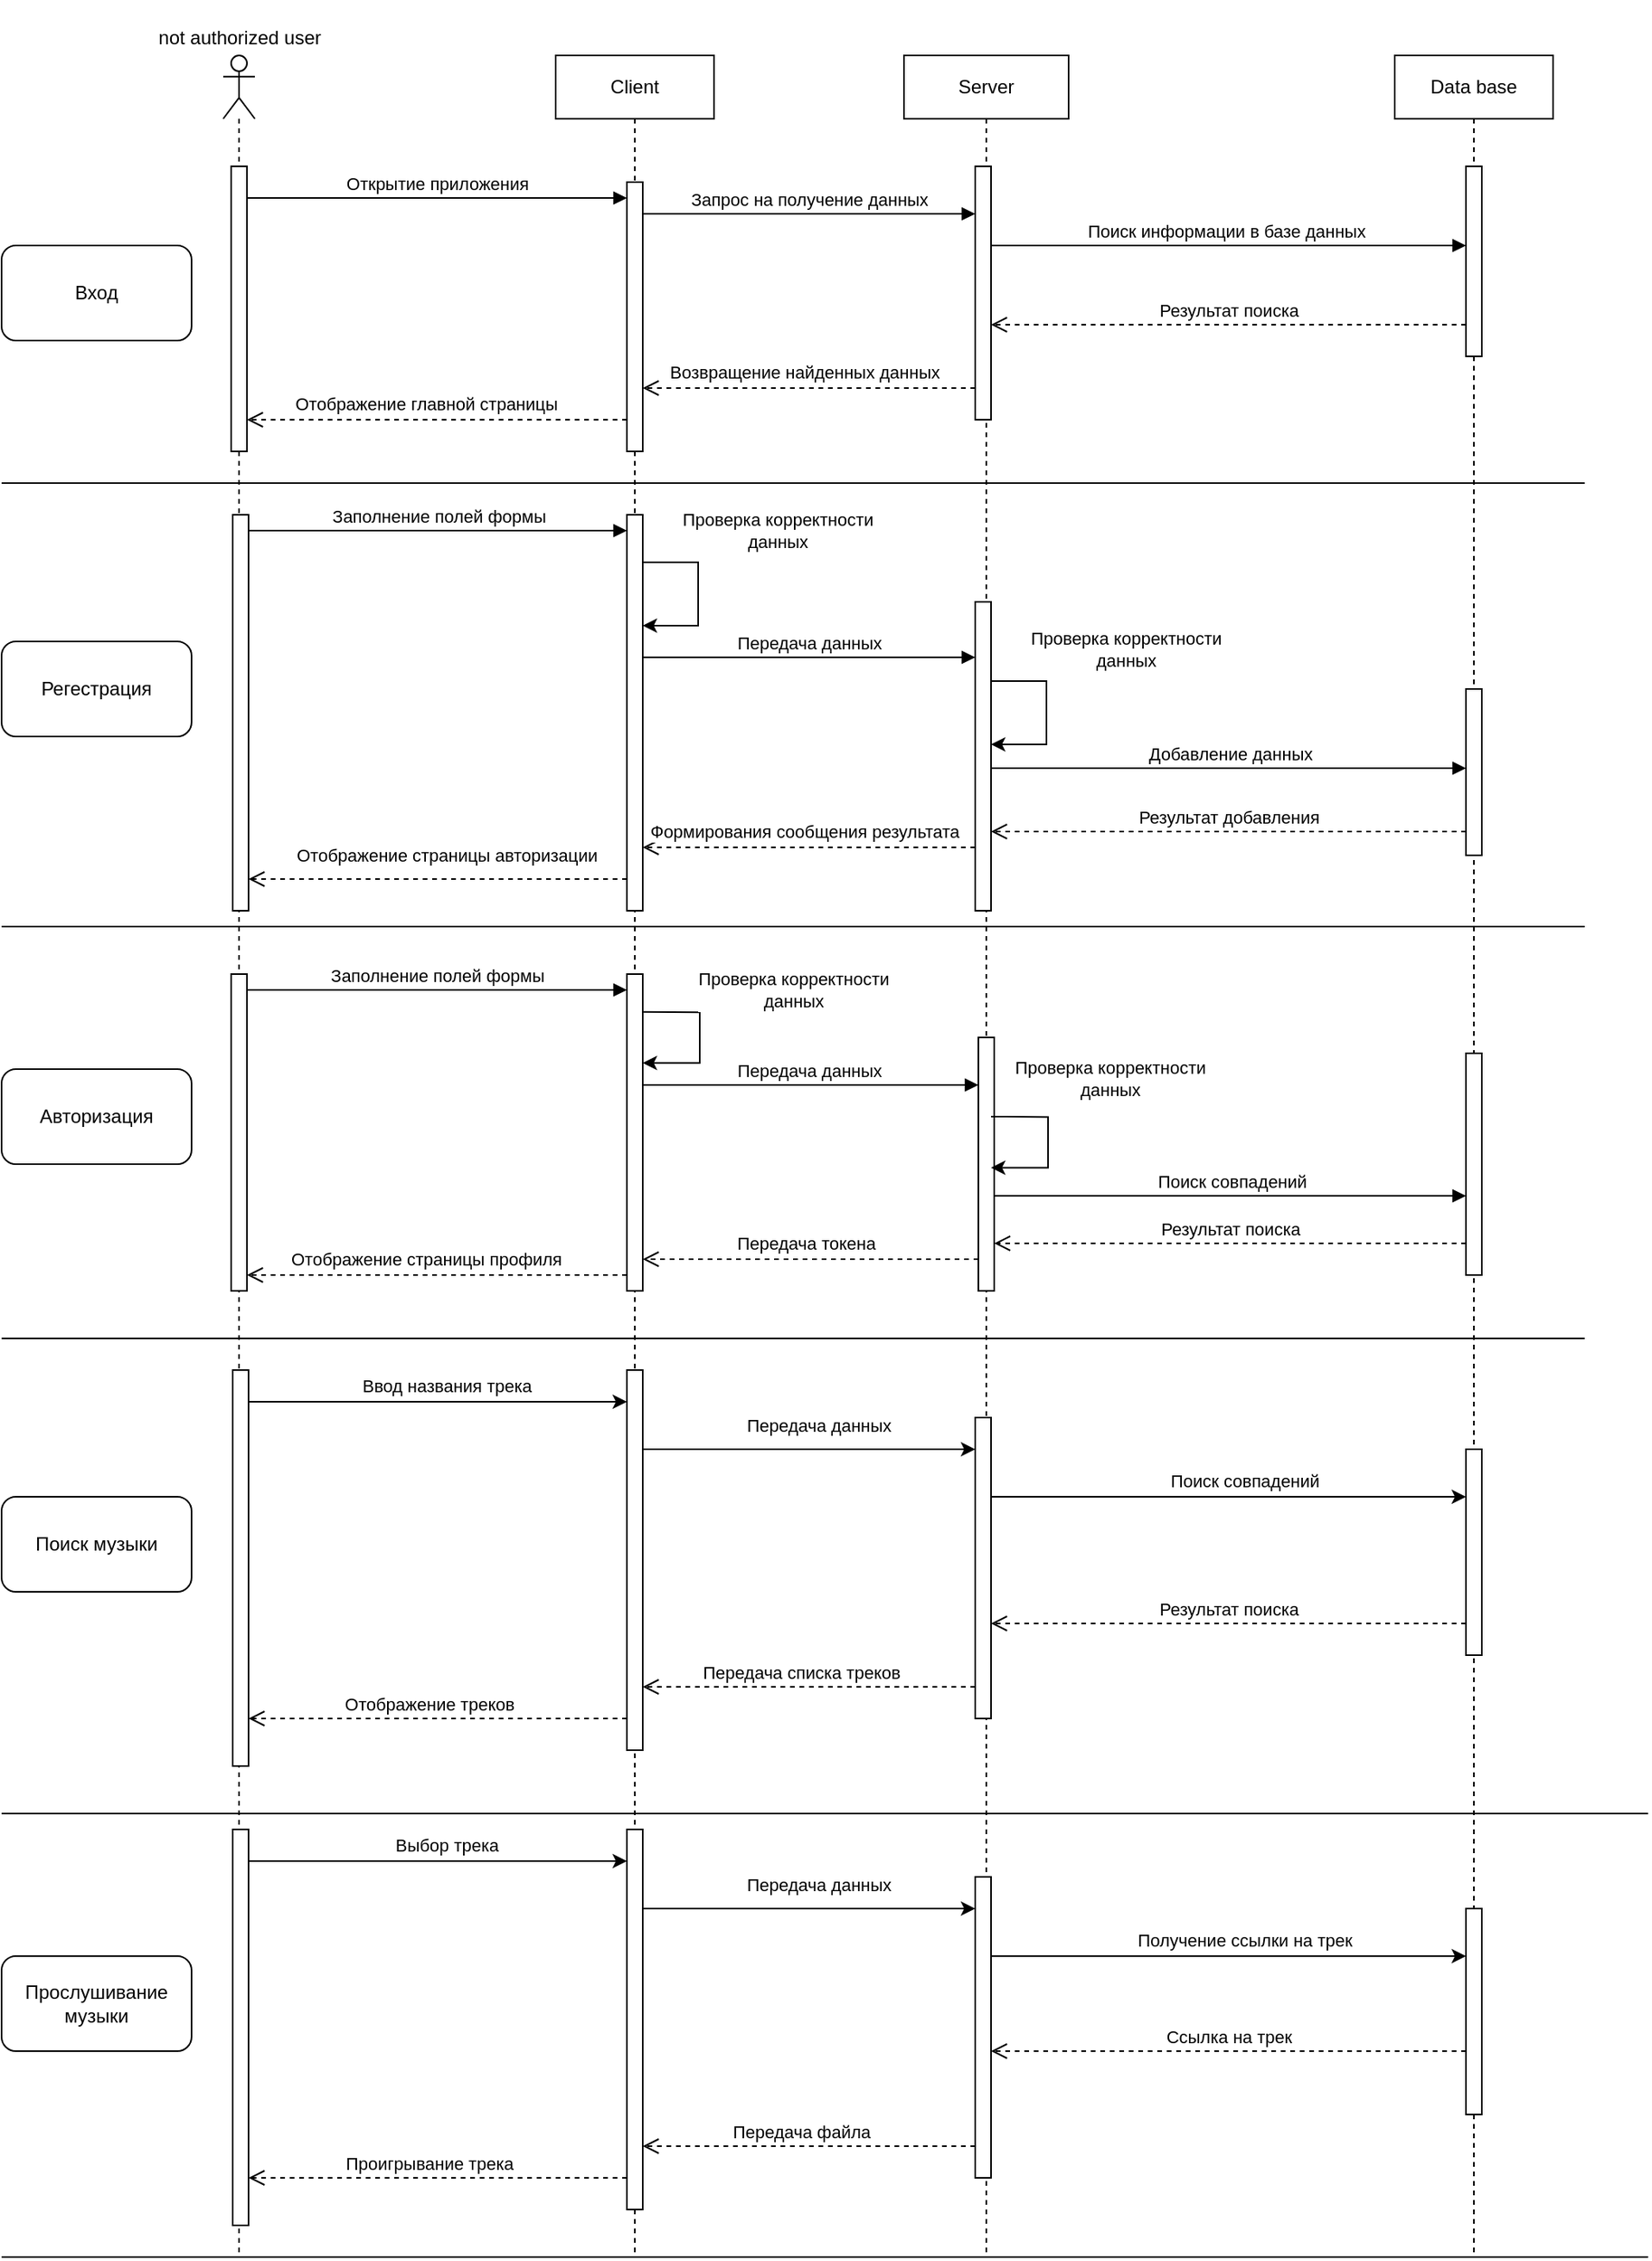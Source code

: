<mxfile version="20.8.16" type="device"><diagram name="Страница 1" id="j40RMhsLd_IYvLiX8hw7"><mxGraphModel dx="1847" dy="542" grid="1" gridSize="10" guides="1" tooltips="1" connect="1" arrows="1" fold="1" page="1" pageScale="1" pageWidth="827" pageHeight="1169" math="0" shadow="0"><root><mxCell id="0"/><mxCell id="1" parent="0"/><mxCell id="iPMy5QMGOHT-n5GZGXiw-1" value="" style="shape=umlLifeline;perimeter=lifelinePerimeter;whiteSpace=wrap;html=1;container=1;dropTarget=0;collapsible=0;recursiveResize=0;outlineConnect=0;portConstraint=eastwest;newEdgeStyle={&quot;edgeStyle&quot;:&quot;elbowEdgeStyle&quot;,&quot;elbow&quot;:&quot;vertical&quot;,&quot;curved&quot;:0,&quot;rounded&quot;:0};participant=umlActor;" vertex="1" parent="1"><mxGeometry x="100" y="50" width="20" height="1390" as="geometry"/></mxCell><mxCell id="iPMy5QMGOHT-n5GZGXiw-2" value="" style="html=1;points=[];perimeter=orthogonalPerimeter;outlineConnect=0;targetShapes=umlLifeline;portConstraint=eastwest;newEdgeStyle={&quot;edgeStyle&quot;:&quot;elbowEdgeStyle&quot;,&quot;elbow&quot;:&quot;vertical&quot;,&quot;curved&quot;:0,&quot;rounded&quot;:0};" vertex="1" parent="iPMy5QMGOHT-n5GZGXiw-1"><mxGeometry x="5" y="70" width="10" height="180" as="geometry"/></mxCell><mxCell id="iPMy5QMGOHT-n5GZGXiw-3" value="" style="html=1;points=[];perimeter=orthogonalPerimeter;outlineConnect=0;targetShapes=umlLifeline;portConstraint=eastwest;newEdgeStyle={&quot;edgeStyle&quot;:&quot;elbowEdgeStyle&quot;,&quot;elbow&quot;:&quot;vertical&quot;,&quot;curved&quot;:0,&quot;rounded&quot;:0};" vertex="1" parent="iPMy5QMGOHT-n5GZGXiw-1"><mxGeometry x="6" y="290" width="10" height="250" as="geometry"/></mxCell><mxCell id="iPMy5QMGOHT-n5GZGXiw-4" value="" style="html=1;points=[];perimeter=orthogonalPerimeter;outlineConnect=0;targetShapes=umlLifeline;portConstraint=eastwest;newEdgeStyle={&quot;edgeStyle&quot;:&quot;elbowEdgeStyle&quot;,&quot;elbow&quot;:&quot;vertical&quot;,&quot;curved&quot;:0,&quot;rounded&quot;:0};" vertex="1" parent="iPMy5QMGOHT-n5GZGXiw-1"><mxGeometry x="5" y="580" width="10" height="200" as="geometry"/></mxCell><mxCell id="iPMy5QMGOHT-n5GZGXiw-5" value="" style="html=1;points=[];perimeter=orthogonalPerimeter;outlineConnect=0;targetShapes=umlLifeline;portConstraint=eastwest;newEdgeStyle={&quot;edgeStyle&quot;:&quot;elbowEdgeStyle&quot;,&quot;elbow&quot;:&quot;vertical&quot;,&quot;curved&quot;:0,&quot;rounded&quot;:0};" vertex="1" parent="iPMy5QMGOHT-n5GZGXiw-1"><mxGeometry x="6" y="830" width="10" height="250" as="geometry"/></mxCell><mxCell id="iPMy5QMGOHT-n5GZGXiw-7" value="Client" style="shape=umlLifeline;perimeter=lifelinePerimeter;whiteSpace=wrap;html=1;container=1;dropTarget=0;collapsible=0;recursiveResize=0;outlineConnect=0;portConstraint=eastwest;newEdgeStyle={&quot;edgeStyle&quot;:&quot;elbowEdgeStyle&quot;,&quot;elbow&quot;:&quot;vertical&quot;,&quot;curved&quot;:0,&quot;rounded&quot;:0};" vertex="1" parent="1"><mxGeometry x="310" y="50" width="100" height="1390" as="geometry"/></mxCell><mxCell id="iPMy5QMGOHT-n5GZGXiw-8" value="" style="html=1;points=[];perimeter=orthogonalPerimeter;outlineConnect=0;targetShapes=umlLifeline;portConstraint=eastwest;newEdgeStyle={&quot;edgeStyle&quot;:&quot;elbowEdgeStyle&quot;,&quot;elbow&quot;:&quot;vertical&quot;,&quot;curved&quot;:0,&quot;rounded&quot;:0};" vertex="1" parent="iPMy5QMGOHT-n5GZGXiw-7"><mxGeometry x="45" y="80" width="10" height="170" as="geometry"/></mxCell><mxCell id="iPMy5QMGOHT-n5GZGXiw-9" value="" style="html=1;points=[];perimeter=orthogonalPerimeter;outlineConnect=0;targetShapes=umlLifeline;portConstraint=eastwest;newEdgeStyle={&quot;edgeStyle&quot;:&quot;elbowEdgeStyle&quot;,&quot;elbow&quot;:&quot;vertical&quot;,&quot;curved&quot;:0,&quot;rounded&quot;:0};" vertex="1" parent="iPMy5QMGOHT-n5GZGXiw-7"><mxGeometry x="45" y="290" width="10" height="250" as="geometry"/></mxCell><mxCell id="iPMy5QMGOHT-n5GZGXiw-10" value="" style="html=1;points=[];perimeter=orthogonalPerimeter;outlineConnect=0;targetShapes=umlLifeline;portConstraint=eastwest;newEdgeStyle={&quot;edgeStyle&quot;:&quot;elbowEdgeStyle&quot;,&quot;elbow&quot;:&quot;vertical&quot;,&quot;curved&quot;:0,&quot;rounded&quot;:0};" vertex="1" parent="iPMy5QMGOHT-n5GZGXiw-7"><mxGeometry x="45" y="580" width="10" height="200" as="geometry"/></mxCell><mxCell id="iPMy5QMGOHT-n5GZGXiw-11" value="" style="html=1;points=[];perimeter=orthogonalPerimeter;outlineConnect=0;targetShapes=umlLifeline;portConstraint=eastwest;newEdgeStyle={&quot;edgeStyle&quot;:&quot;elbowEdgeStyle&quot;,&quot;elbow&quot;:&quot;vertical&quot;,&quot;curved&quot;:0,&quot;rounded&quot;:0};" vertex="1" parent="iPMy5QMGOHT-n5GZGXiw-7"><mxGeometry x="45" y="830" width="10" height="240" as="geometry"/></mxCell><mxCell id="iPMy5QMGOHT-n5GZGXiw-13" value="" style="endArrow=classic;html=1;rounded=0;" edge="1" parent="iPMy5QMGOHT-n5GZGXiw-7" source="iPMy5QMGOHT-n5GZGXiw-9" target="iPMy5QMGOHT-n5GZGXiw-9"><mxGeometry width="50" height="50" relative="1" as="geometry"><mxPoint x="50" y="380" as="sourcePoint"/><mxPoint x="100" y="330" as="targetPoint"/><Array as="points"><mxPoint x="70" y="320"/><mxPoint x="90" y="320"/><mxPoint x="90" y="360"/></Array></mxGeometry></mxCell><mxCell id="iPMy5QMGOHT-n5GZGXiw-14" value="Проверка корректности&lt;br style=&quot;border-color: var(--border-color);&quot;&gt;данных" style="edgeLabel;html=1;align=center;verticalAlign=middle;resizable=0;points=[];" vertex="1" connectable="0" parent="iPMy5QMGOHT-n5GZGXiw-13"><mxGeometry x="-0.528" y="1" relative="1" as="geometry"><mxPoint x="59" y="-19" as="offset"/></mxGeometry></mxCell><mxCell id="iPMy5QMGOHT-n5GZGXiw-15" value="Server" style="shape=umlLifeline;perimeter=lifelinePerimeter;whiteSpace=wrap;html=1;container=1;dropTarget=0;collapsible=0;recursiveResize=0;outlineConnect=0;portConstraint=eastwest;newEdgeStyle={&quot;edgeStyle&quot;:&quot;elbowEdgeStyle&quot;,&quot;elbow&quot;:&quot;vertical&quot;,&quot;curved&quot;:0,&quot;rounded&quot;:0};" vertex="1" parent="1"><mxGeometry x="530" y="50" width="104" height="1390" as="geometry"/></mxCell><mxCell id="iPMy5QMGOHT-n5GZGXiw-16" value="" style="html=1;points=[];perimeter=orthogonalPerimeter;outlineConnect=0;targetShapes=umlLifeline;portConstraint=eastwest;newEdgeStyle={&quot;edgeStyle&quot;:&quot;elbowEdgeStyle&quot;,&quot;elbow&quot;:&quot;vertical&quot;,&quot;curved&quot;:0,&quot;rounded&quot;:0};" vertex="1" parent="iPMy5QMGOHT-n5GZGXiw-15"><mxGeometry x="45" y="70" width="10" height="160" as="geometry"/></mxCell><mxCell id="iPMy5QMGOHT-n5GZGXiw-17" value="" style="html=1;points=[];perimeter=orthogonalPerimeter;outlineConnect=0;targetShapes=umlLifeline;portConstraint=eastwest;newEdgeStyle={&quot;edgeStyle&quot;:&quot;elbowEdgeStyle&quot;,&quot;elbow&quot;:&quot;vertical&quot;,&quot;curved&quot;:0,&quot;rounded&quot;:0};" vertex="1" parent="iPMy5QMGOHT-n5GZGXiw-15"><mxGeometry x="45" y="345" width="10" height="195" as="geometry"/></mxCell><mxCell id="iPMy5QMGOHT-n5GZGXiw-18" value="" style="endArrow=classic;html=1;rounded=0;" edge="1" parent="iPMy5QMGOHT-n5GZGXiw-15" source="iPMy5QMGOHT-n5GZGXiw-17"><mxGeometry width="50" height="50" relative="1" as="geometry"><mxPoint x="100" y="370" as="sourcePoint"/><mxPoint x="51.5" y="442.5" as="targetPoint"/></mxGeometry></mxCell><mxCell id="iPMy5QMGOHT-n5GZGXiw-19" value="" style="html=1;points=[];perimeter=orthogonalPerimeter;outlineConnect=0;targetShapes=umlLifeline;portConstraint=eastwest;newEdgeStyle={&quot;edgeStyle&quot;:&quot;elbowEdgeStyle&quot;,&quot;elbow&quot;:&quot;vertical&quot;,&quot;curved&quot;:0,&quot;rounded&quot;:0};" vertex="1" parent="iPMy5QMGOHT-n5GZGXiw-15"><mxGeometry x="47" y="620" width="10" height="160" as="geometry"/></mxCell><mxCell id="iPMy5QMGOHT-n5GZGXiw-20" value="" style="html=1;points=[];perimeter=orthogonalPerimeter;outlineConnect=0;targetShapes=umlLifeline;portConstraint=eastwest;newEdgeStyle={&quot;edgeStyle&quot;:&quot;elbowEdgeStyle&quot;,&quot;elbow&quot;:&quot;vertical&quot;,&quot;curved&quot;:0,&quot;rounded&quot;:0};" vertex="1" parent="iPMy5QMGOHT-n5GZGXiw-15"><mxGeometry x="45" y="860" width="10" height="190" as="geometry"/></mxCell><mxCell id="iPMy5QMGOHT-n5GZGXiw-24" value="not authorized user&lt;span style=&quot;color: rgb(255, 255, 255); font-family: Arial, Helvetica, sans-serif; font-size: 24px; text-align: start; white-space: pre-wrap; background-color: rgba(255, 255, 255, 0.05);&quot;&gt;&lt;/span&gt;" style="text;html=1;align=center;verticalAlign=middle;resizable=0;points=[];autosize=1;strokeColor=none;fillColor=none;" vertex="1" parent="1"><mxGeometry x="45" y="15" width="130" height="40" as="geometry"/></mxCell><mxCell id="iPMy5QMGOHT-n5GZGXiw-25" value="&lt;span style=&quot;font-weight: normal;&quot;&gt;Data base&lt;/span&gt;" style="shape=umlLifeline;perimeter=lifelinePerimeter;whiteSpace=wrap;html=1;container=1;dropTarget=0;collapsible=0;recursiveResize=0;outlineConnect=0;portConstraint=eastwest;newEdgeStyle={&quot;edgeStyle&quot;:&quot;elbowEdgeStyle&quot;,&quot;elbow&quot;:&quot;vertical&quot;,&quot;curved&quot;:0,&quot;rounded&quot;:0};fontStyle=1" vertex="1" parent="1"><mxGeometry x="840" y="50" width="100" height="1390" as="geometry"/></mxCell><mxCell id="iPMy5QMGOHT-n5GZGXiw-26" value="" style="html=1;points=[];perimeter=orthogonalPerimeter;outlineConnect=0;targetShapes=umlLifeline;portConstraint=eastwest;newEdgeStyle={&quot;edgeStyle&quot;:&quot;elbowEdgeStyle&quot;,&quot;elbow&quot;:&quot;vertical&quot;,&quot;curved&quot;:0,&quot;rounded&quot;:0};" vertex="1" parent="iPMy5QMGOHT-n5GZGXiw-25"><mxGeometry x="45" y="70" width="10" height="120" as="geometry"/></mxCell><mxCell id="iPMy5QMGOHT-n5GZGXiw-27" value="" style="html=1;points=[];perimeter=orthogonalPerimeter;outlineConnect=0;targetShapes=umlLifeline;portConstraint=eastwest;newEdgeStyle={&quot;edgeStyle&quot;:&quot;elbowEdgeStyle&quot;,&quot;elbow&quot;:&quot;vertical&quot;,&quot;curved&quot;:0,&quot;rounded&quot;:0};" vertex="1" parent="iPMy5QMGOHT-n5GZGXiw-25"><mxGeometry x="45" y="400" width="10" height="105" as="geometry"/></mxCell><mxCell id="iPMy5QMGOHT-n5GZGXiw-28" value="" style="html=1;points=[];perimeter=orthogonalPerimeter;outlineConnect=0;targetShapes=umlLifeline;portConstraint=eastwest;newEdgeStyle={&quot;edgeStyle&quot;:&quot;elbowEdgeStyle&quot;,&quot;elbow&quot;:&quot;vertical&quot;,&quot;curved&quot;:0,&quot;rounded&quot;:0};" vertex="1" parent="iPMy5QMGOHT-n5GZGXiw-25"><mxGeometry x="45" y="630" width="10" height="140" as="geometry"/></mxCell><mxCell id="iPMy5QMGOHT-n5GZGXiw-29" value="" style="html=1;points=[];perimeter=orthogonalPerimeter;outlineConnect=0;targetShapes=umlLifeline;portConstraint=eastwest;newEdgeStyle={&quot;edgeStyle&quot;:&quot;elbowEdgeStyle&quot;,&quot;elbow&quot;:&quot;vertical&quot;,&quot;curved&quot;:0,&quot;rounded&quot;:0};" vertex="1" parent="iPMy5QMGOHT-n5GZGXiw-25"><mxGeometry x="45" y="880" width="10" height="130" as="geometry"/></mxCell><mxCell id="iPMy5QMGOHT-n5GZGXiw-31" value="Регестрация" style="rounded=1;whiteSpace=wrap;html=1;" vertex="1" parent="1"><mxGeometry x="-40" y="420" width="120" height="60" as="geometry"/></mxCell><mxCell id="iPMy5QMGOHT-n5GZGXiw-32" value="Открытие приложения" style="html=1;verticalAlign=bottom;startArrow=none;endArrow=block;startSize=8;edgeStyle=elbowEdgeStyle;elbow=vertical;curved=0;rounded=0;startFill=0;" edge="1" parent="1" source="iPMy5QMGOHT-n5GZGXiw-2" target="iPMy5QMGOHT-n5GZGXiw-8"><mxGeometry relative="1" as="geometry"><mxPoint x="295" y="120" as="sourcePoint"/><Array as="points"><mxPoint x="250" y="140"/></Array></mxGeometry></mxCell><mxCell id="iPMy5QMGOHT-n5GZGXiw-33" value="Запрос на получение данных" style="html=1;verticalAlign=bottom;endArrow=block;edgeStyle=elbowEdgeStyle;elbow=vertical;curved=0;rounded=0;" edge="1" parent="1" source="iPMy5QMGOHT-n5GZGXiw-8" target="iPMy5QMGOHT-n5GZGXiw-16"><mxGeometry relative="1" as="geometry"><mxPoint x="475" y="120" as="sourcePoint"/><Array as="points"><mxPoint x="490" y="150"/><mxPoint x="450" y="140"/></Array></mxGeometry></mxCell><mxCell id="iPMy5QMGOHT-n5GZGXiw-34" value="Поиск информации в базе данных&amp;nbsp;" style="html=1;verticalAlign=bottom;endArrow=block;edgeStyle=elbowEdgeStyle;elbow=vertical;curved=0;rounded=0;targetPerimeterSpacing=0;endSize=6;sourcePerimeterSpacing=0;startSize=6;strokeWidth=1;shadow=0;" edge="1" parent="1" source="iPMy5QMGOHT-n5GZGXiw-16" target="iPMy5QMGOHT-n5GZGXiw-26"><mxGeometry relative="1" as="geometry"><mxPoint x="610" y="150" as="sourcePoint"/><Array as="points"><mxPoint x="670" y="170"/><mxPoint x="688" y="150"/></Array></mxGeometry></mxCell><mxCell id="iPMy5QMGOHT-n5GZGXiw-35" value="Результат поиска" style="html=1;verticalAlign=bottom;endArrow=open;dashed=1;endSize=8;edgeStyle=elbowEdgeStyle;elbow=vertical;curved=0;rounded=0;" edge="1" parent="1" source="iPMy5QMGOHT-n5GZGXiw-26" target="iPMy5QMGOHT-n5GZGXiw-16"><mxGeometry relative="1" as="geometry"><mxPoint x="580" y="180" as="targetPoint"/><Array as="points"><mxPoint x="720" y="220"/><mxPoint x="660" y="200"/><mxPoint x="690" y="180"/></Array></mxGeometry></mxCell><mxCell id="iPMy5QMGOHT-n5GZGXiw-36" value="" style="html=1;verticalAlign=bottom;endArrow=open;dashed=1;endSize=8;edgeStyle=elbowEdgeStyle;elbow=vertical;curved=0;rounded=0;" edge="1" parent="1" source="iPMy5QMGOHT-n5GZGXiw-16" target="iPMy5QMGOHT-n5GZGXiw-8"><mxGeometry relative="1" as="geometry"><mxPoint x="495" y="195" as="targetPoint"/><Array as="points"><mxPoint x="460" y="260"/><mxPoint x="480" y="210"/></Array></mxGeometry></mxCell><mxCell id="iPMy5QMGOHT-n5GZGXiw-37" value="Возвращение найденных данных" style="edgeLabel;html=1;align=center;verticalAlign=middle;resizable=0;points=[];" vertex="1" connectable="0" parent="iPMy5QMGOHT-n5GZGXiw-36"><mxGeometry x="0.265" y="4" relative="1" as="geometry"><mxPoint x="25" y="-14" as="offset"/></mxGeometry></mxCell><mxCell id="iPMy5QMGOHT-n5GZGXiw-38" value="Заполнение полей формы" style="html=1;verticalAlign=bottom;startArrow=none;endArrow=block;startSize=8;edgeStyle=elbowEdgeStyle;elbow=vertical;curved=0;rounded=0;startFill=0;" edge="1" parent="1" source="iPMy5QMGOHT-n5GZGXiw-3" target="iPMy5QMGOHT-n5GZGXiw-9"><mxGeometry relative="1" as="geometry"><mxPoint x="295" y="395" as="sourcePoint"/><Array as="points"><mxPoint x="260" y="350"/></Array></mxGeometry></mxCell><mxCell id="iPMy5QMGOHT-n5GZGXiw-39" value="Передача данных" style="html=1;verticalAlign=bottom;endArrow=block;edgeStyle=elbowEdgeStyle;elbow=vertical;curved=0;rounded=0;" edge="1" parent="1" source="iPMy5QMGOHT-n5GZGXiw-9" target="iPMy5QMGOHT-n5GZGXiw-17"><mxGeometry relative="1" as="geometry"><mxPoint x="495" y="395" as="sourcePoint"/><mxPoint x="540" y="420" as="targetPoint"/><Array as="points"><mxPoint x="450" y="430"/><mxPoint x="520" y="440"/><mxPoint x="490" y="420"/></Array><mxPoint as="offset"/></mxGeometry></mxCell><mxCell id="iPMy5QMGOHT-n5GZGXiw-40" value="Добавление данных" style="html=1;verticalAlign=bottom;endArrow=block;edgeStyle=elbowEdgeStyle;elbow=vertical;curved=0;rounded=0;startArrow=none;startFill=0;" edge="1" parent="1" source="iPMy5QMGOHT-n5GZGXiw-17" target="iPMy5QMGOHT-n5GZGXiw-27"><mxGeometry x="0.003" relative="1" as="geometry"><mxPoint x="580" y="490" as="sourcePoint"/><Array as="points"><mxPoint x="620" y="500"/><mxPoint x="660" y="480"/><mxPoint x="700" y="470"/></Array><mxPoint as="offset"/></mxGeometry></mxCell><mxCell id="iPMy5QMGOHT-n5GZGXiw-41" value="Результат добавления" style="html=1;verticalAlign=bottom;endArrow=open;dashed=1;endSize=8;edgeStyle=elbowEdgeStyle;elbow=vertical;curved=0;rounded=0;" edge="1" parent="1" source="iPMy5QMGOHT-n5GZGXiw-27" target="iPMy5QMGOHT-n5GZGXiw-17"><mxGeometry relative="1" as="geometry"><mxPoint x="630" y="560" as="targetPoint"/><Array as="points"><mxPoint x="660" y="540"/><mxPoint x="740" y="530"/></Array></mxGeometry></mxCell><mxCell id="iPMy5QMGOHT-n5GZGXiw-42" value="Вход" style="rounded=1;whiteSpace=wrap;html=1;" vertex="1" parent="1"><mxGeometry x="-40" y="170" width="120" height="60" as="geometry"/></mxCell><mxCell id="iPMy5QMGOHT-n5GZGXiw-43" value="" style="endArrow=none;html=1;rounded=0;" edge="1" parent="1"><mxGeometry width="50" height="50" relative="1" as="geometry"><mxPoint x="-40" y="320" as="sourcePoint"/><mxPoint x="960" y="320" as="targetPoint"/></mxGeometry></mxCell><mxCell id="iPMy5QMGOHT-n5GZGXiw-44" value="" style="endArrow=none;html=1;rounded=0;" edge="1" parent="1"><mxGeometry width="50" height="50" relative="1" as="geometry"><mxPoint x="-40" y="600" as="sourcePoint"/><mxPoint x="960" y="600" as="targetPoint"/></mxGeometry></mxCell><mxCell id="iPMy5QMGOHT-n5GZGXiw-45" value="Авторизация" style="rounded=1;whiteSpace=wrap;html=1;" vertex="1" parent="1"><mxGeometry x="-40" y="690" width="120" height="60" as="geometry"/></mxCell><mxCell id="iPMy5QMGOHT-n5GZGXiw-46" value="" style="html=1;verticalAlign=bottom;endArrow=open;dashed=1;endSize=8;edgeStyle=elbowEdgeStyle;elbow=vertical;curved=0;rounded=0;" edge="1" parent="1" source="iPMy5QMGOHT-n5GZGXiw-17" target="iPMy5QMGOHT-n5GZGXiw-9"><mxGeometry relative="1" as="geometry"><mxPoint x="370" y="530" as="targetPoint"/><mxPoint x="560" y="530" as="sourcePoint"/><Array as="points"><mxPoint x="500" y="550"/><mxPoint x="480" y="560"/><mxPoint x="405" y="530"/><mxPoint x="450" y="510"/><mxPoint x="470" y="460"/></Array></mxGeometry></mxCell><mxCell id="iPMy5QMGOHT-n5GZGXiw-47" value="Формирования сообщения результата" style="edgeLabel;html=1;align=center;verticalAlign=middle;resizable=0;points=[];" vertex="1" connectable="0" parent="iPMy5QMGOHT-n5GZGXiw-46"><mxGeometry x="0.265" y="4" relative="1" as="geometry"><mxPoint x="25" y="-14" as="offset"/></mxGeometry></mxCell><mxCell id="iPMy5QMGOHT-n5GZGXiw-48" value="Заполнение полей формы" style="html=1;verticalAlign=bottom;startArrow=none;endArrow=block;startSize=8;edgeStyle=elbowEdgeStyle;elbow=vertical;curved=0;rounded=0;startFill=0;" edge="1" parent="1" source="iPMy5QMGOHT-n5GZGXiw-4" target="iPMy5QMGOHT-n5GZGXiw-10"><mxGeometry relative="1" as="geometry"><mxPoint x="150" y="640" as="sourcePoint"/><mxPoint x="360" y="640" as="targetPoint"/><Array as="points"><mxPoint x="265" y="640"/></Array></mxGeometry></mxCell><mxCell id="iPMy5QMGOHT-n5GZGXiw-49" value="Передача данных" style="html=1;verticalAlign=bottom;endArrow=block;edgeStyle=elbowEdgeStyle;elbow=vertical;curved=0;rounded=0;" edge="1" parent="1" source="iPMy5QMGOHT-n5GZGXiw-10" target="iPMy5QMGOHT-n5GZGXiw-19"><mxGeometry x="-0.009" relative="1" as="geometry"><mxPoint x="375" y="660" as="sourcePoint"/><mxPoint x="560" y="670" as="targetPoint"/><Array as="points"><mxPoint x="530" y="700"/><mxPoint x="500" y="710"/><mxPoint x="520" y="720"/><mxPoint x="490" y="720"/><mxPoint x="520" y="650"/><mxPoint x="500" y="660"/></Array><mxPoint as="offset"/></mxGeometry></mxCell><mxCell id="iPMy5QMGOHT-n5GZGXiw-50" value="Поиск совпадений" style="html=1;verticalAlign=bottom;endArrow=block;edgeStyle=elbowEdgeStyle;elbow=vertical;curved=0;rounded=0;startArrow=none;startFill=0;" edge="1" parent="1" source="iPMy5QMGOHT-n5GZGXiw-19" target="iPMy5QMGOHT-n5GZGXiw-28"><mxGeometry x="0.003" relative="1" as="geometry"><mxPoint x="580" y="730" as="sourcePoint"/><mxPoint x="777" y="730" as="targetPoint"/><Array as="points"><mxPoint x="790" y="770"/><mxPoint x="640" y="760"/><mxPoint x="705" y="730"/></Array><mxPoint as="offset"/></mxGeometry></mxCell><mxCell id="iPMy5QMGOHT-n5GZGXiw-51" value="Результат поиска" style="html=1;verticalAlign=bottom;endArrow=open;dashed=1;endSize=8;edgeStyle=elbowEdgeStyle;elbow=vertical;curved=0;rounded=0;" edge="1" parent="1" source="iPMy5QMGOHT-n5GZGXiw-28" target="iPMy5QMGOHT-n5GZGXiw-19"><mxGeometry relative="1" as="geometry"><mxPoint x="570" y="780" as="targetPoint"/><mxPoint x="780" y="770" as="sourcePoint"/><Array as="points"><mxPoint x="790" y="800"/><mxPoint x="810" y="790"/><mxPoint x="700" y="780"/><mxPoint x="720" y="770"/><mxPoint x="720" y="760"/></Array></mxGeometry></mxCell><mxCell id="iPMy5QMGOHT-n5GZGXiw-52" value="" style="html=1;verticalAlign=bottom;endArrow=open;dashed=1;endSize=8;edgeStyle=elbowEdgeStyle;elbow=vertical;curved=0;rounded=0;" edge="1" parent="1" source="iPMy5QMGOHT-n5GZGXiw-19" target="iPMy5QMGOHT-n5GZGXiw-10"><mxGeometry relative="1" as="geometry"><mxPoint x="360" y="780" as="targetPoint"/><mxPoint x="560" y="780" as="sourcePoint"/><Array as="points"><mxPoint x="460" y="810"/><mxPoint x="475" y="800"/><mxPoint x="400" y="750"/><mxPoint x="445" y="730"/><mxPoint x="465" y="680"/></Array></mxGeometry></mxCell><mxCell id="iPMy5QMGOHT-n5GZGXiw-53" value="Передача токена" style="edgeLabel;html=1;align=center;verticalAlign=middle;resizable=0;points=[];" vertex="1" connectable="0" parent="iPMy5QMGOHT-n5GZGXiw-52"><mxGeometry x="0.265" y="4" relative="1" as="geometry"><mxPoint x="25" y="-14" as="offset"/></mxGeometry></mxCell><mxCell id="iPMy5QMGOHT-n5GZGXiw-54" value="" style="endArrow=none;html=1;rounded=0;" edge="1" parent="1"><mxGeometry width="50" height="50" relative="1" as="geometry"><mxPoint x="-40" y="860" as="sourcePoint"/><mxPoint x="960" y="860" as="targetPoint"/></mxGeometry></mxCell><mxCell id="iPMy5QMGOHT-n5GZGXiw-55" value="Поиск музыки" style="rounded=1;whiteSpace=wrap;html=1;" vertex="1" parent="1"><mxGeometry x="-40" y="960" width="120" height="60" as="geometry"/></mxCell><mxCell id="iPMy5QMGOHT-n5GZGXiw-56" style="edgeStyle=elbowEdgeStyle;rounded=0;orthogonalLoop=1;jettySize=auto;html=1;elbow=vertical;curved=0;" edge="1" parent="1" source="iPMy5QMGOHT-n5GZGXiw-5" target="iPMy5QMGOHT-n5GZGXiw-11"><mxGeometry relative="1" as="geometry"><Array as="points"><mxPoint x="251" y="900"/></Array></mxGeometry></mxCell><mxCell id="iPMy5QMGOHT-n5GZGXiw-57" value="Ввод названия трека" style="edgeLabel;html=1;align=center;verticalAlign=middle;resizable=0;points=[];" vertex="1" connectable="0" parent="iPMy5QMGOHT-n5GZGXiw-56"><mxGeometry x="0.342" relative="1" as="geometry"><mxPoint x="-36" y="-10" as="offset"/></mxGeometry></mxCell><mxCell id="iPMy5QMGOHT-n5GZGXiw-58" style="edgeStyle=elbowEdgeStyle;rounded=0;orthogonalLoop=1;jettySize=auto;html=1;elbow=vertical;curved=0;" edge="1" parent="1" source="iPMy5QMGOHT-n5GZGXiw-11" target="iPMy5QMGOHT-n5GZGXiw-20"><mxGeometry relative="1" as="geometry"><Array as="points"><mxPoint x="470" y="930"/><mxPoint x="490" y="910"/><mxPoint x="465" y="910"/></Array></mxGeometry></mxCell><mxCell id="iPMy5QMGOHT-n5GZGXiw-59" value="Передача данных" style="edgeLabel;html=1;align=center;verticalAlign=middle;resizable=0;points=[];" vertex="1" connectable="0" parent="iPMy5QMGOHT-n5GZGXiw-58"><mxGeometry x="0.231" y="2" relative="1" as="geometry"><mxPoint x="-19" y="-13" as="offset"/></mxGeometry></mxCell><mxCell id="iPMy5QMGOHT-n5GZGXiw-60" value="Передача&amp;nbsp;списка треков" style="html=1;verticalAlign=bottom;endArrow=open;dashed=1;endSize=8;edgeStyle=elbowEdgeStyle;elbow=vertical;curved=0;rounded=0;" edge="1" parent="1" source="iPMy5QMGOHT-n5GZGXiw-20" target="iPMy5QMGOHT-n5GZGXiw-11"><mxGeometry x="0.05" relative="1" as="geometry"><mxPoint x="370" y="990" as="targetPoint"/><mxPoint x="510" y="980" as="sourcePoint"/><Array as="points"><mxPoint x="510" y="1080"/><mxPoint x="530" y="1090"/><mxPoint x="510" y="1070"/><mxPoint x="480" y="980"/><mxPoint x="550" y="1000"/></Array><mxPoint as="offset"/></mxGeometry></mxCell><mxCell id="iPMy5QMGOHT-n5GZGXiw-61" value="" style="html=1;verticalAlign=bottom;endArrow=open;dashed=1;endSize=8;edgeStyle=elbowEdgeStyle;elbow=vertical;curved=0;rounded=0;" edge="1" parent="1" source="iPMy5QMGOHT-n5GZGXiw-8" target="iPMy5QMGOHT-n5GZGXiw-2"><mxGeometry relative="1" as="geometry"><mxPoint x="130" y="270" as="targetPoint"/><mxPoint x="330" y="270" as="sourcePoint"/><Array as="points"><mxPoint x="260" y="280"/><mxPoint x="225" y="270"/><mxPoint x="245" y="220"/></Array></mxGeometry></mxCell><mxCell id="iPMy5QMGOHT-n5GZGXiw-62" value="Отображение главной страницы" style="edgeLabel;html=1;align=center;verticalAlign=middle;resizable=0;points=[];" vertex="1" connectable="0" parent="iPMy5QMGOHT-n5GZGXiw-61"><mxGeometry x="0.265" y="4" relative="1" as="geometry"><mxPoint x="25" y="-14" as="offset"/></mxGeometry></mxCell><mxCell id="iPMy5QMGOHT-n5GZGXiw-63" value="" style="html=1;verticalAlign=bottom;endArrow=open;dashed=1;endSize=8;edgeStyle=elbowEdgeStyle;elbow=vertical;curved=0;rounded=0;" edge="1" parent="1" source="iPMy5QMGOHT-n5GZGXiw-9" target="iPMy5QMGOHT-n5GZGXiw-3"><mxGeometry relative="1" as="geometry"><mxPoint x="140" y="580" as="targetPoint"/><mxPoint x="350" y="580" as="sourcePoint"/><Array as="points"><mxPoint x="250" y="570"/><mxPoint x="240" y="530"/></Array></mxGeometry></mxCell><mxCell id="iPMy5QMGOHT-n5GZGXiw-64" value="Отображение страницы авторизации" style="edgeLabel;html=1;align=center;verticalAlign=middle;resizable=0;points=[];" vertex="1" connectable="0" parent="iPMy5QMGOHT-n5GZGXiw-63"><mxGeometry x="0.265" y="4" relative="1" as="geometry"><mxPoint x="37" y="-19" as="offset"/></mxGeometry></mxCell><mxCell id="iPMy5QMGOHT-n5GZGXiw-65" value="" style="html=1;verticalAlign=bottom;endArrow=open;dashed=1;endSize=8;edgeStyle=elbowEdgeStyle;elbow=vertical;curved=0;rounded=0;" edge="1" parent="1" source="iPMy5QMGOHT-n5GZGXiw-10" target="iPMy5QMGOHT-n5GZGXiw-4"><mxGeometry relative="1" as="geometry"><mxPoint x="145" y="790" as="targetPoint"/><mxPoint x="355" y="790" as="sourcePoint"/><Array as="points"><mxPoint x="200" y="820"/><mxPoint x="220" y="810"/><mxPoint x="240" y="740"/></Array></mxGeometry></mxCell><mxCell id="iPMy5QMGOHT-n5GZGXiw-66" value="Отображение страницы профиля" style="edgeLabel;html=1;align=center;verticalAlign=middle;resizable=0;points=[];" vertex="1" connectable="0" parent="iPMy5QMGOHT-n5GZGXiw-65"><mxGeometry x="0.265" y="4" relative="1" as="geometry"><mxPoint x="25" y="-14" as="offset"/></mxGeometry></mxCell><mxCell id="iPMy5QMGOHT-n5GZGXiw-67" value="Отображение треков" style="html=1;verticalAlign=bottom;endArrow=open;dashed=1;endSize=8;edgeStyle=elbowEdgeStyle;elbow=vertical;curved=0;rounded=0;" edge="1" parent="1" source="iPMy5QMGOHT-n5GZGXiw-11" target="iPMy5QMGOHT-n5GZGXiw-5"><mxGeometry x="0.05" relative="1" as="geometry"><mxPoint x="150" y="1110" as="targetPoint"/><mxPoint x="350" y="1110" as="sourcePoint"/><Array as="points"><mxPoint x="310" y="1100"/><mxPoint x="265" y="1020"/><mxPoint x="335" y="1040"/></Array><mxPoint as="offset"/></mxGeometry></mxCell><mxCell id="iPMy5QMGOHT-n5GZGXiw-78" value="" style="endArrow=none;html=1;rounded=0;" edge="1" parent="1"><mxGeometry width="50" height="50" relative="1" as="geometry"><mxPoint x="-40" y="1160" as="sourcePoint"/><mxPoint x="1000" y="1160" as="targetPoint"/></mxGeometry></mxCell><mxCell id="iPMy5QMGOHT-n5GZGXiw-79" value="" style="endArrow=classic;html=1;rounded=0;exitX=0.54;exitY=0.236;exitDx=0;exitDy=0;exitPerimeter=0;" edge="1" parent="1"><mxGeometry width="50" height="50" relative="1" as="geometry"><mxPoint x="365" y="653.9" as="sourcePoint"/><mxPoint x="365" y="686.1" as="targetPoint"/><Array as="points"><mxPoint x="401" y="654.1"/><mxPoint x="401" y="686.1"/></Array></mxGeometry></mxCell><mxCell id="iPMy5QMGOHT-n5GZGXiw-80" value="Проверка корректности&lt;br style=&quot;border-color: var(--border-color);&quot;&gt;данных" style="edgeLabel;html=1;align=center;verticalAlign=middle;resizable=0;points=[];" vertex="1" connectable="0" parent="iPMy5QMGOHT-n5GZGXiw-79"><mxGeometry x="-0.538" y="1" relative="1" as="geometry"><mxPoint x="71" y="-13" as="offset"/></mxGeometry></mxCell><mxCell id="iPMy5QMGOHT-n5GZGXiw-81" style="edgeStyle=elbowEdgeStyle;rounded=0;orthogonalLoop=1;jettySize=auto;html=1;elbow=vertical;curved=0;" edge="1" parent="1" source="iPMy5QMGOHT-n5GZGXiw-20" target="iPMy5QMGOHT-n5GZGXiw-29"><mxGeometry relative="1" as="geometry"><Array as="points"><mxPoint x="760" y="960"/></Array></mxGeometry></mxCell><mxCell id="iPMy5QMGOHT-n5GZGXiw-82" value="Поиск совпадений" style="edgeLabel;html=1;align=center;verticalAlign=middle;resizable=0;points=[];" vertex="1" connectable="0" parent="iPMy5QMGOHT-n5GZGXiw-81"><mxGeometry x="-0.023" y="1" relative="1" as="geometry"><mxPoint x="13" y="-9" as="offset"/></mxGeometry></mxCell><mxCell id="iPMy5QMGOHT-n5GZGXiw-83" value="Результат поиска" style="html=1;verticalAlign=bottom;endArrow=open;dashed=1;endSize=8;edgeStyle=elbowEdgeStyle;elbow=vertical;curved=0;rounded=0;" edge="1" parent="1" source="iPMy5QMGOHT-n5GZGXiw-29" target="iPMy5QMGOHT-n5GZGXiw-20"><mxGeometry relative="1" as="geometry"><mxPoint x="570" y="1030" as="targetPoint"/><mxPoint x="880" y="1030" as="sourcePoint"/><Array as="points"><mxPoint x="750" y="1040"/><mxPoint x="695" y="1030"/><mxPoint x="715" y="1020"/><mxPoint x="715" y="1010"/></Array></mxGeometry></mxCell><mxCell id="iPMy5QMGOHT-n5GZGXiw-84" value="" style="endArrow=classic;html=1;rounded=0;" edge="1" parent="1"><mxGeometry width="50" height="50" relative="1" as="geometry"><mxPoint x="585" y="445" as="sourcePoint"/><mxPoint x="585" y="485" as="targetPoint"/><Array as="points"><mxPoint x="600" y="445"/><mxPoint x="620" y="445"/><mxPoint x="620" y="485"/></Array></mxGeometry></mxCell><mxCell id="iPMy5QMGOHT-n5GZGXiw-85" value="Проверка корректности&lt;br style=&quot;border-color: var(--border-color);&quot;&gt;данных" style="edgeLabel;html=1;align=center;verticalAlign=middle;resizable=0;points=[];" vertex="1" connectable="0" parent="iPMy5QMGOHT-n5GZGXiw-84"><mxGeometry x="-0.528" y="1" relative="1" as="geometry"><mxPoint x="59" y="-19" as="offset"/></mxGeometry></mxCell><mxCell id="iPMy5QMGOHT-n5GZGXiw-86" value="" style="endArrow=classic;html=1;rounded=0;exitX=0.54;exitY=0.236;exitDx=0;exitDy=0;exitPerimeter=0;" edge="1" parent="1"><mxGeometry width="50" height="50" relative="1" as="geometry"><mxPoint x="585" y="720" as="sourcePoint"/><mxPoint x="585" y="752.2" as="targetPoint"/><Array as="points"><mxPoint x="621" y="720.2"/><mxPoint x="621" y="752.2"/></Array></mxGeometry></mxCell><mxCell id="iPMy5QMGOHT-n5GZGXiw-87" value="Проверка корректности&lt;br style=&quot;border-color: var(--border-color);&quot;&gt;данных" style="edgeLabel;html=1;align=center;verticalAlign=middle;resizable=0;points=[];" vertex="1" connectable="0" parent="iPMy5QMGOHT-n5GZGXiw-86"><mxGeometry x="-0.538" y="1" relative="1" as="geometry"><mxPoint x="51" y="-23" as="offset"/></mxGeometry></mxCell><mxCell id="iPMy5QMGOHT-n5GZGXiw-90" value="" style="html=1;points=[];perimeter=orthogonalPerimeter;outlineConnect=0;targetShapes=umlLifeline;portConstraint=eastwest;newEdgeStyle={&quot;edgeStyle&quot;:&quot;elbowEdgeStyle&quot;,&quot;elbow&quot;:&quot;vertical&quot;,&quot;curved&quot;:0,&quot;rounded&quot;:0};" vertex="1" parent="1"><mxGeometry x="106" y="1170" width="10" height="250" as="geometry"/></mxCell><mxCell id="iPMy5QMGOHT-n5GZGXiw-91" value="" style="html=1;points=[];perimeter=orthogonalPerimeter;outlineConnect=0;targetShapes=umlLifeline;portConstraint=eastwest;newEdgeStyle={&quot;edgeStyle&quot;:&quot;elbowEdgeStyle&quot;,&quot;elbow&quot;:&quot;vertical&quot;,&quot;curved&quot;:0,&quot;rounded&quot;:0};" vertex="1" parent="1"><mxGeometry x="355" y="1170" width="10" height="240" as="geometry"/></mxCell><mxCell id="iPMy5QMGOHT-n5GZGXiw-92" value="" style="html=1;points=[];perimeter=orthogonalPerimeter;outlineConnect=0;targetShapes=umlLifeline;portConstraint=eastwest;newEdgeStyle={&quot;edgeStyle&quot;:&quot;elbowEdgeStyle&quot;,&quot;elbow&quot;:&quot;vertical&quot;,&quot;curved&quot;:0,&quot;rounded&quot;:0};" vertex="1" parent="1"><mxGeometry x="575" y="1200" width="10" height="190" as="geometry"/></mxCell><mxCell id="iPMy5QMGOHT-n5GZGXiw-93" value="" style="html=1;points=[];perimeter=orthogonalPerimeter;outlineConnect=0;targetShapes=umlLifeline;portConstraint=eastwest;newEdgeStyle={&quot;edgeStyle&quot;:&quot;elbowEdgeStyle&quot;,&quot;elbow&quot;:&quot;vertical&quot;,&quot;curved&quot;:0,&quot;rounded&quot;:0};" vertex="1" parent="1"><mxGeometry x="885" y="1220" width="10" height="130" as="geometry"/></mxCell><mxCell id="iPMy5QMGOHT-n5GZGXiw-94" value="Прослушивание музыки" style="rounded=1;whiteSpace=wrap;html=1;" vertex="1" parent="1"><mxGeometry x="-40" y="1250" width="120" height="60" as="geometry"/></mxCell><mxCell id="iPMy5QMGOHT-n5GZGXiw-95" style="edgeStyle=elbowEdgeStyle;rounded=0;orthogonalLoop=1;jettySize=auto;html=1;elbow=vertical;curved=0;" edge="1" parent="1" source="iPMy5QMGOHT-n5GZGXiw-90" target="iPMy5QMGOHT-n5GZGXiw-91"><mxGeometry relative="1" as="geometry"><Array as="points"><mxPoint x="251" y="1190"/></Array></mxGeometry></mxCell><mxCell id="iPMy5QMGOHT-n5GZGXiw-96" value="Выбор трека" style="edgeLabel;html=1;align=center;verticalAlign=middle;resizable=0;points=[];" vertex="1" connectable="0" parent="iPMy5QMGOHT-n5GZGXiw-95"><mxGeometry x="0.342" relative="1" as="geometry"><mxPoint x="-36" y="-10" as="offset"/></mxGeometry></mxCell><mxCell id="iPMy5QMGOHT-n5GZGXiw-97" style="edgeStyle=elbowEdgeStyle;rounded=0;orthogonalLoop=1;jettySize=auto;html=1;elbow=vertical;curved=0;" edge="1" parent="1" source="iPMy5QMGOHT-n5GZGXiw-91" target="iPMy5QMGOHT-n5GZGXiw-92"><mxGeometry relative="1" as="geometry"><Array as="points"><mxPoint x="470" y="1220"/><mxPoint x="490" y="1200"/><mxPoint x="465" y="1200"/></Array></mxGeometry></mxCell><mxCell id="iPMy5QMGOHT-n5GZGXiw-98" value="Передача данных" style="edgeLabel;html=1;align=center;verticalAlign=middle;resizable=0;points=[];" vertex="1" connectable="0" parent="iPMy5QMGOHT-n5GZGXiw-97"><mxGeometry x="0.231" y="2" relative="1" as="geometry"><mxPoint x="-19" y="-13" as="offset"/></mxGeometry></mxCell><mxCell id="iPMy5QMGOHT-n5GZGXiw-99" value="Передача файла" style="html=1;verticalAlign=bottom;endArrow=open;dashed=1;endSize=8;edgeStyle=elbowEdgeStyle;elbow=vertical;curved=0;rounded=0;" edge="1" parent="1" source="iPMy5QMGOHT-n5GZGXiw-92" target="iPMy5QMGOHT-n5GZGXiw-91"><mxGeometry x="0.05" relative="1" as="geometry"><mxPoint x="370" y="1280" as="targetPoint"/><mxPoint x="510" y="1270" as="sourcePoint"/><Array as="points"><mxPoint x="510" y="1370"/><mxPoint x="530" y="1380"/><mxPoint x="510" y="1360"/><mxPoint x="480" y="1270"/><mxPoint x="550" y="1290"/></Array><mxPoint as="offset"/></mxGeometry></mxCell><mxCell id="iPMy5QMGOHT-n5GZGXiw-100" value="Проигрывание трека" style="html=1;verticalAlign=bottom;endArrow=open;dashed=1;endSize=8;edgeStyle=elbowEdgeStyle;elbow=vertical;curved=0;rounded=0;" edge="1" parent="1" source="iPMy5QMGOHT-n5GZGXiw-91" target="iPMy5QMGOHT-n5GZGXiw-90"><mxGeometry x="0.05" relative="1" as="geometry"><mxPoint x="150" y="1400" as="targetPoint"/><mxPoint x="350" y="1400" as="sourcePoint"/><Array as="points"><mxPoint x="310" y="1390"/><mxPoint x="265" y="1310"/><mxPoint x="335" y="1330"/></Array><mxPoint as="offset"/></mxGeometry></mxCell><mxCell id="iPMy5QMGOHT-n5GZGXiw-101" style="edgeStyle=elbowEdgeStyle;rounded=0;orthogonalLoop=1;jettySize=auto;html=1;elbow=vertical;curved=0;" edge="1" parent="1" source="iPMy5QMGOHT-n5GZGXiw-92" target="iPMy5QMGOHT-n5GZGXiw-93"><mxGeometry relative="1" as="geometry"><Array as="points"><mxPoint x="760" y="1250"/></Array></mxGeometry></mxCell><mxCell id="iPMy5QMGOHT-n5GZGXiw-102" value="Получение&amp;nbsp;ссылки на трек" style="edgeLabel;html=1;align=center;verticalAlign=middle;resizable=0;points=[];" vertex="1" connectable="0" parent="iPMy5QMGOHT-n5GZGXiw-101"><mxGeometry x="-0.023" y="1" relative="1" as="geometry"><mxPoint x="13" y="-9" as="offset"/></mxGeometry></mxCell><mxCell id="iPMy5QMGOHT-n5GZGXiw-103" value="Ссылка на трек" style="html=1;verticalAlign=bottom;endArrow=open;dashed=1;endSize=8;edgeStyle=elbowEdgeStyle;elbow=vertical;curved=0;rounded=0;" edge="1" parent="1" source="iPMy5QMGOHT-n5GZGXiw-93" target="iPMy5QMGOHT-n5GZGXiw-92"><mxGeometry relative="1" as="geometry"><mxPoint x="570" y="1320" as="targetPoint"/><mxPoint x="880" y="1320" as="sourcePoint"/><Array as="points"><mxPoint x="660" y="1310"/><mxPoint x="770" y="1290"/><mxPoint x="750" y="1330"/><mxPoint x="695" y="1320"/><mxPoint x="715" y="1310"/><mxPoint x="715" y="1300"/></Array></mxGeometry></mxCell><mxCell id="iPMy5QMGOHT-n5GZGXiw-104" value="" style="endArrow=none;html=1;rounded=0;" edge="1" parent="1"><mxGeometry width="50" height="50" relative="1" as="geometry"><mxPoint x="-40" y="1440" as="sourcePoint"/><mxPoint x="1000" y="1440" as="targetPoint"/></mxGeometry></mxCell></root></mxGraphModel></diagram></mxfile>